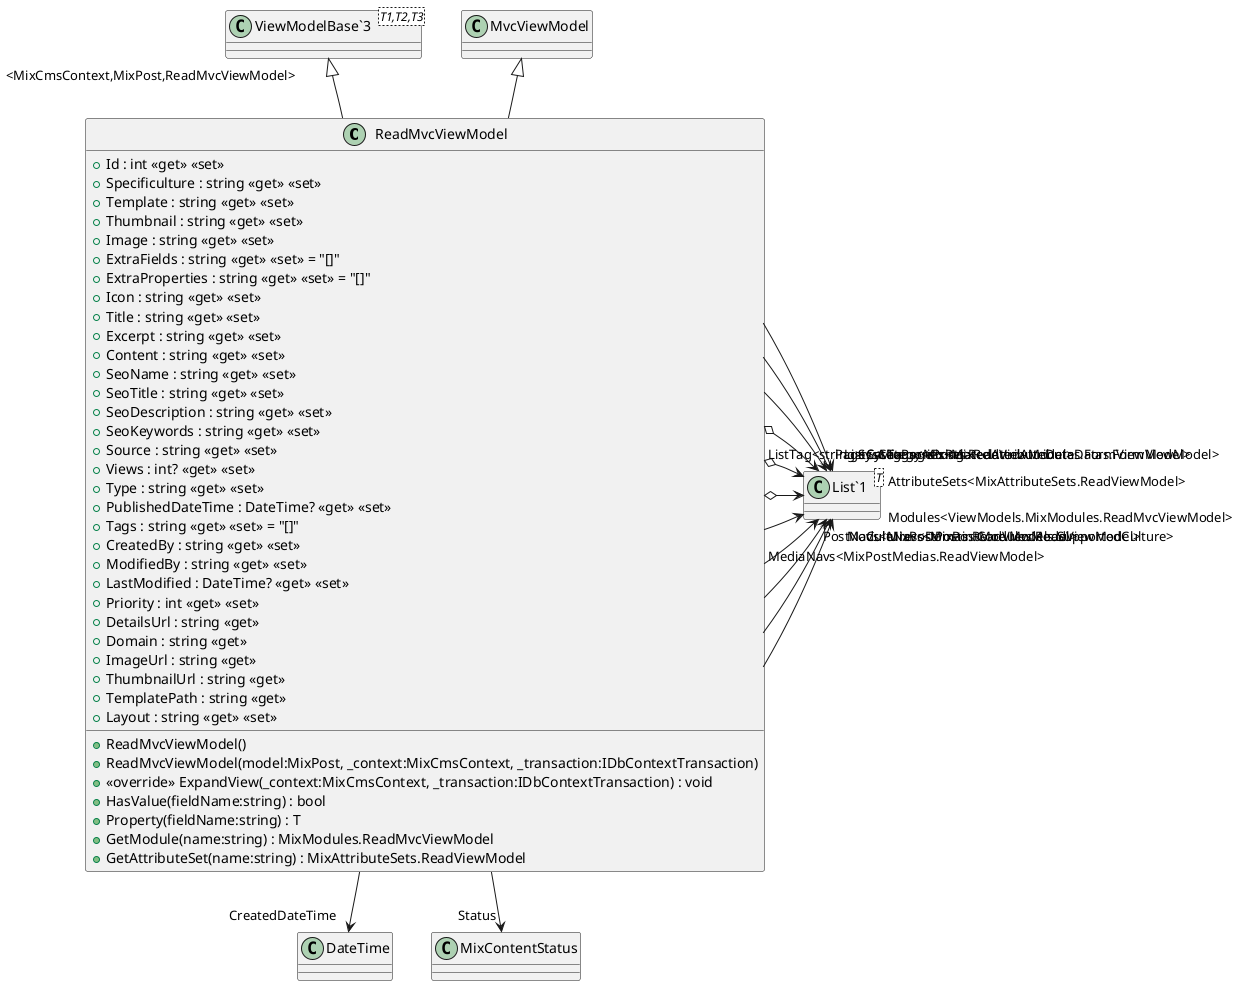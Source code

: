 @startuml
class ReadMvcViewModel {
    + Id : int <<get>> <<set>>
    + Specificulture : string <<get>> <<set>>
    + Template : string <<get>> <<set>>
    + Thumbnail : string <<get>> <<set>>
    + Image : string <<get>> <<set>>
    + ExtraFields : string <<get>> <<set>> = "[]"
    + ExtraProperties : string <<get>> <<set>> = "[]"
    + Icon : string <<get>> <<set>>
    + Title : string <<get>> <<set>>
    + Excerpt : string <<get>> <<set>>
    + Content : string <<get>> <<set>>
    + SeoName : string <<get>> <<set>>
    + SeoTitle : string <<get>> <<set>>
    + SeoDescription : string <<get>> <<set>>
    + SeoKeywords : string <<get>> <<set>>
    + Source : string <<get>> <<set>>
    + Views : int? <<get>> <<set>>
    + Type : string <<get>> <<set>>
    + PublishedDateTime : DateTime? <<get>> <<set>>
    + Tags : string <<get>> <<set>> = "[]"
    + CreatedBy : string <<get>> <<set>>
    + ModifiedBy : string <<get>> <<set>>
    + LastModified : DateTime? <<get>> <<set>>
    + Priority : int <<get>> <<set>>
    + DetailsUrl : string <<get>>
    + Domain : string <<get>>
    + ImageUrl : string <<get>>
    + ThumbnailUrl : string <<get>>
    + TemplatePath : string <<get>>
    + Layout : string <<get>> <<set>>
    + ReadMvcViewModel()
    + ReadMvcViewModel(model:MixPost, _context:MixCmsContext, _transaction:IDbContextTransaction)
    + <<override>> ExpandView(_context:MixCmsContext, _transaction:IDbContextTransaction) : void
    + HasValue(fieldName:string) : bool
    + Property(fieldName:string) : T
    + GetModule(name:string) : MixModules.ReadMvcViewModel
    + GetAttributeSet(name:string) : MixAttributeSets.ReadViewModel
}
class "ViewModelBase`3"<T1,T2,T3> {
}
class "List`1"<T> {
}
"ViewModelBase`3" "<MixCmsContext,MixPost,ReadMvcViewModel>" <|-- ReadMvcViewModel
MvcViewModel <|-- ReadMvcViewModel
ReadMvcViewModel --> "Cultures<Domain.Core.Models.SupportedCulture>" "List`1"
ReadMvcViewModel --> "CreatedDateTime" DateTime
ReadMvcViewModel --> "Status" MixContentStatus
ReadMvcViewModel --> "Modules<ViewModels.MixModules.ReadMvcViewModel>" "List`1"
ReadMvcViewModel --> "MediaNavs<MixPostMedias.ReadViewModel>" "List`1"
ReadMvcViewModel --> "ModuleNavs<MixPostModules.ReadViewModel>" "List`1"
ReadMvcViewModel --> "PostNavs<MixPostPosts.ReadViewModel>" "List`1"
ReadMvcViewModel o-> "AttributeSets<MixAttributeSets.ReadViewModel>" "List`1"
ReadMvcViewModel o-> "SysTags<MixRelatedAttributeDatas.FormViewModel>" "List`1"
ReadMvcViewModel o-> "SysCategories<MixRelatedAttributeDatas.FormViewModel>" "List`1"
ReadMvcViewModel --> "ListTag<string>" "List`1"
ReadMvcViewModel --> "ListCategory<string>" "List`1"
ReadMvcViewModel --> "Pages<MixPagePosts.ReadViewModel>" "List`1"
@enduml
